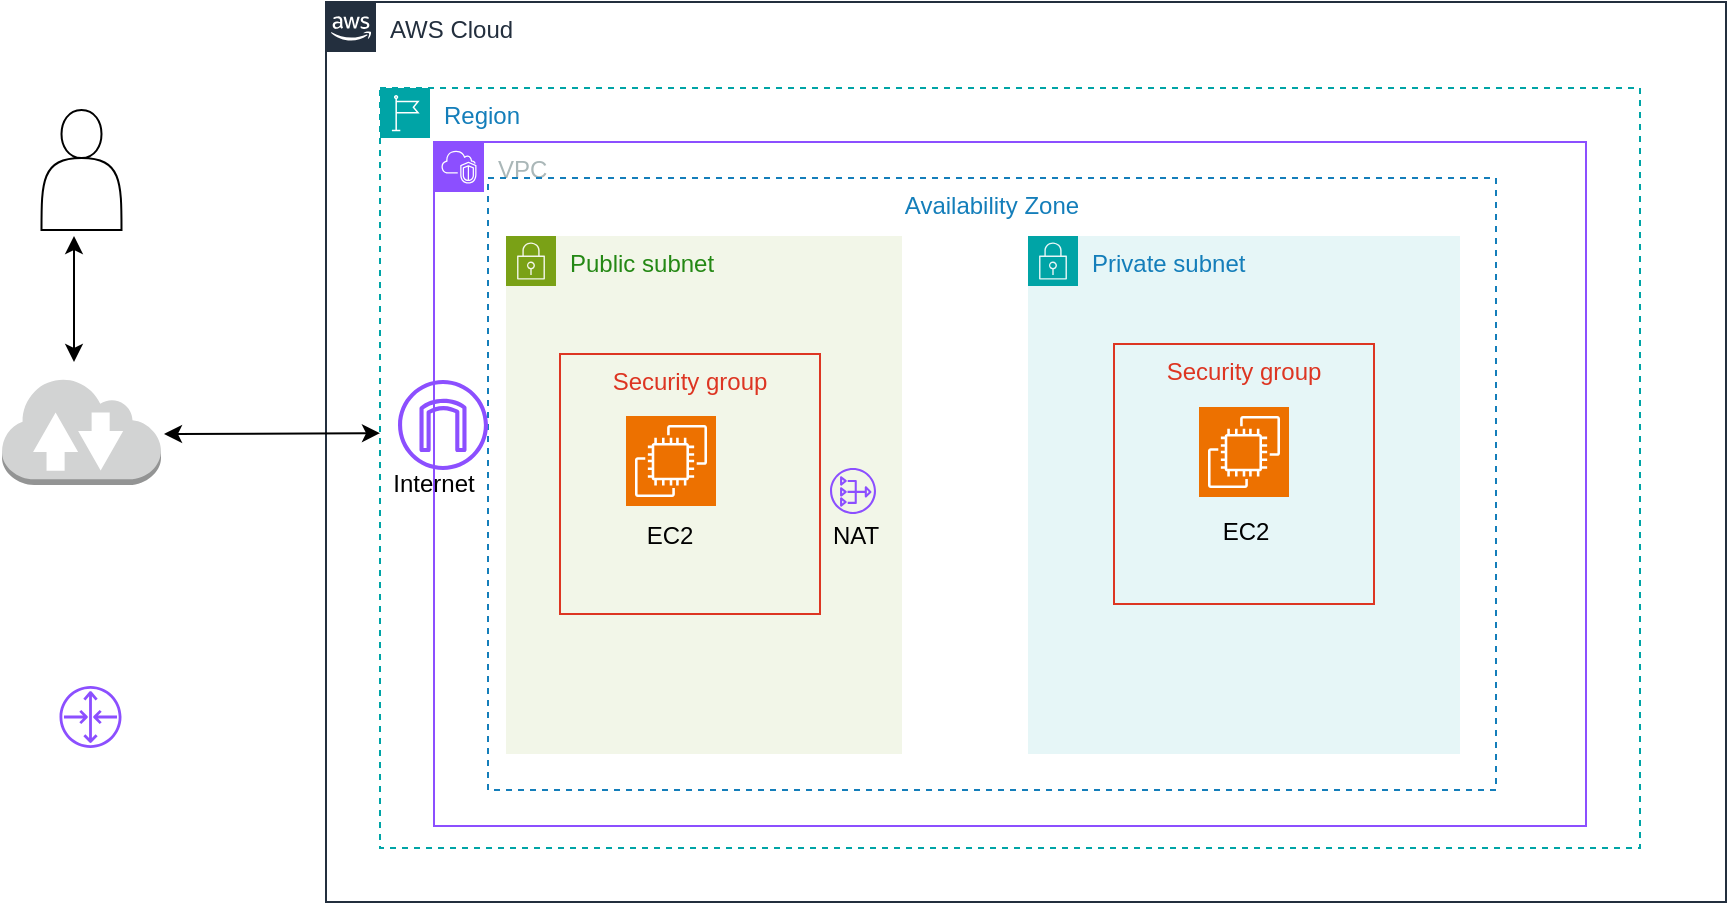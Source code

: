 <mxfile version="24.8.3">
  <diagram name="Page-1" id="3qysZRbJW6-GhuXv-Av2">
    <mxGraphModel dx="1412" dy="546" grid="1" gridSize="9" guides="1" tooltips="1" connect="1" arrows="1" fold="1" page="0" pageScale="1" pageWidth="1200" pageHeight="1600" math="0" shadow="0">
      <root>
        <mxCell id="0" />
        <mxCell id="1" parent="0" />
        <mxCell id="4mNUsn576CoQ3j7A1VVO-1" value="AWS Cloud" style="points=[[0,0],[0.25,0],[0.5,0],[0.75,0],[1,0],[1,0.25],[1,0.5],[1,0.75],[1,1],[0.75,1],[0.5,1],[0.25,1],[0,1],[0,0.75],[0,0.5],[0,0.25]];outlineConnect=0;gradientColor=none;html=1;whiteSpace=wrap;fontSize=12;fontStyle=0;container=1;pointerEvents=0;collapsible=0;recursiveResize=0;shape=mxgraph.aws4.group;grIcon=mxgraph.aws4.group_aws_cloud_alt;strokeColor=#232F3E;fillColor=none;verticalAlign=top;align=left;spacingLeft=30;fontColor=#232F3E;dashed=0;" vertex="1" parent="1">
          <mxGeometry x="126" y="36" width="700" height="450" as="geometry" />
        </mxCell>
        <mxCell id="4mNUsn576CoQ3j7A1VVO-2" value="Region" style="points=[[0,0],[0.25,0],[0.5,0],[0.75,0],[1,0],[1,0.25],[1,0.5],[1,0.75],[1,1],[0.75,1],[0.5,1],[0.25,1],[0,1],[0,0.75],[0,0.5],[0,0.25]];outlineConnect=0;gradientColor=none;html=1;whiteSpace=wrap;fontSize=12;fontStyle=0;container=1;pointerEvents=0;collapsible=0;recursiveResize=0;shape=mxgraph.aws4.group;grIcon=mxgraph.aws4.group_region;strokeColor=#00A4A6;fillColor=none;verticalAlign=top;align=left;spacingLeft=30;fontColor=#147EBA;dashed=1;" vertex="1" parent="4mNUsn576CoQ3j7A1VVO-1">
          <mxGeometry x="27" y="43" width="630" height="380" as="geometry" />
        </mxCell>
        <mxCell id="4mNUsn576CoQ3j7A1VVO-3" value="VPC" style="points=[[0,0],[0.25,0],[0.5,0],[0.75,0],[1,0],[1,0.25],[1,0.5],[1,0.75],[1,1],[0.75,1],[0.5,1],[0.25,1],[0,1],[0,0.75],[0,0.5],[0,0.25]];outlineConnect=0;gradientColor=none;html=1;whiteSpace=wrap;fontSize=12;fontStyle=0;container=1;pointerEvents=0;collapsible=0;recursiveResize=0;shape=mxgraph.aws4.group;grIcon=mxgraph.aws4.group_vpc2;strokeColor=#8C4FFF;fillColor=none;verticalAlign=top;align=left;spacingLeft=30;fontColor=#AAB7B8;dashed=0;" vertex="1" parent="4mNUsn576CoQ3j7A1VVO-2">
          <mxGeometry x="27" y="27" width="576" height="342" as="geometry" />
        </mxCell>
        <mxCell id="4mNUsn576CoQ3j7A1VVO-4" value="Availability Zone" style="fillColor=none;strokeColor=#147EBA;dashed=1;verticalAlign=top;fontStyle=0;fontColor=#147EBA;whiteSpace=wrap;html=1;" vertex="1" parent="4mNUsn576CoQ3j7A1VVO-3">
          <mxGeometry x="27" y="18" width="504" height="306" as="geometry" />
        </mxCell>
        <mxCell id="4mNUsn576CoQ3j7A1VVO-9" value="Private subnet" style="points=[[0,0],[0.25,0],[0.5,0],[0.75,0],[1,0],[1,0.25],[1,0.5],[1,0.75],[1,1],[0.75,1],[0.5,1],[0.25,1],[0,1],[0,0.75],[0,0.5],[0,0.25]];outlineConnect=0;gradientColor=none;html=1;whiteSpace=wrap;fontSize=12;fontStyle=0;container=1;pointerEvents=0;collapsible=0;recursiveResize=0;shape=mxgraph.aws4.group;grIcon=mxgraph.aws4.group_security_group;grStroke=0;strokeColor=#00A4A6;fillColor=#E6F6F7;verticalAlign=top;align=left;spacingLeft=30;fontColor=#147EBA;dashed=0;" vertex="1" parent="4mNUsn576CoQ3j7A1VVO-3">
          <mxGeometry x="297" y="47" width="216" height="259" as="geometry" />
        </mxCell>
        <mxCell id="4mNUsn576CoQ3j7A1VVO-21" value="" style="sketch=0;points=[[0,0,0],[0.25,0,0],[0.5,0,0],[0.75,0,0],[1,0,0],[0,1,0],[0.25,1,0],[0.5,1,0],[0.75,1,0],[1,1,0],[0,0.25,0],[0,0.5,0],[0,0.75,0],[1,0.25,0],[1,0.5,0],[1,0.75,0]];outlineConnect=0;fontColor=#232F3E;fillColor=#ED7100;strokeColor=#ffffff;dashed=0;verticalLabelPosition=bottom;verticalAlign=top;align=center;html=1;fontSize=12;fontStyle=0;aspect=fixed;shape=mxgraph.aws4.resourceIcon;resIcon=mxgraph.aws4.ec2;" vertex="1" parent="4mNUsn576CoQ3j7A1VVO-9">
          <mxGeometry x="85.5" y="85.5" width="45" height="45" as="geometry" />
        </mxCell>
        <mxCell id="4mNUsn576CoQ3j7A1VVO-24" value="EC2" style="text;html=1;align=center;verticalAlign=middle;whiteSpace=wrap;rounded=0;" vertex="1" parent="4mNUsn576CoQ3j7A1VVO-9">
          <mxGeometry x="79" y="133" width="60" height="30" as="geometry" />
        </mxCell>
        <mxCell id="4mNUsn576CoQ3j7A1VVO-26" value="Security group" style="fillColor=none;strokeColor=#DD3522;verticalAlign=top;fontStyle=0;fontColor=#DD3522;whiteSpace=wrap;html=1;" vertex="1" parent="4mNUsn576CoQ3j7A1VVO-9">
          <mxGeometry x="43" y="54" width="130" height="130" as="geometry" />
        </mxCell>
        <mxCell id="4mNUsn576CoQ3j7A1VVO-13" value="Public subnet" style="points=[[0,0],[0.25,0],[0.5,0],[0.75,0],[1,0],[1,0.25],[1,0.5],[1,0.75],[1,1],[0.75,1],[0.5,1],[0.25,1],[0,1],[0,0.75],[0,0.5],[0,0.25]];outlineConnect=0;gradientColor=none;html=1;whiteSpace=wrap;fontSize=12;fontStyle=0;container=1;pointerEvents=0;collapsible=0;recursiveResize=0;shape=mxgraph.aws4.group;grIcon=mxgraph.aws4.group_security_group;grStroke=0;strokeColor=#7AA116;fillColor=#F2F6E8;verticalAlign=top;align=left;spacingLeft=30;fontColor=#248814;dashed=0;" vertex="1" parent="4mNUsn576CoQ3j7A1VVO-3">
          <mxGeometry x="36" y="47" width="198" height="259" as="geometry" />
        </mxCell>
        <mxCell id="4mNUsn576CoQ3j7A1VVO-14" value="" style="sketch=0;points=[[0,0,0],[0.25,0,0],[0.5,0,0],[0.75,0,0],[1,0,0],[0,1,0],[0.25,1,0],[0.5,1,0],[0.75,1,0],[1,1,0],[0,0.25,0],[0,0.5,0],[0,0.75,0],[1,0.25,0],[1,0.5,0],[1,0.75,0]];outlineConnect=0;fontColor=#232F3E;fillColor=#ED7100;strokeColor=#ffffff;dashed=0;verticalLabelPosition=bottom;verticalAlign=top;align=center;html=1;fontSize=12;fontStyle=0;aspect=fixed;shape=mxgraph.aws4.resourceIcon;resIcon=mxgraph.aws4.ec2;" vertex="1" parent="4mNUsn576CoQ3j7A1VVO-13">
          <mxGeometry x="60" y="90" width="45" height="45" as="geometry" />
        </mxCell>
        <mxCell id="4mNUsn576CoQ3j7A1VVO-22" value="EC2" style="text;html=1;align=center;verticalAlign=middle;whiteSpace=wrap;rounded=0;" vertex="1" parent="4mNUsn576CoQ3j7A1VVO-13">
          <mxGeometry x="52" y="135" width="60" height="30" as="geometry" />
        </mxCell>
        <mxCell id="4mNUsn576CoQ3j7A1VVO-25" value="Security group" style="fillColor=none;strokeColor=#DD3522;verticalAlign=top;fontStyle=0;fontColor=#DD3522;whiteSpace=wrap;html=1;" vertex="1" parent="4mNUsn576CoQ3j7A1VVO-13">
          <mxGeometry x="27" y="59" width="130" height="130" as="geometry" />
        </mxCell>
        <mxCell id="4mNUsn576CoQ3j7A1VVO-27" value="" style="sketch=0;outlineConnect=0;fontColor=#232F3E;gradientColor=none;fillColor=#8C4FFF;strokeColor=none;dashed=0;verticalLabelPosition=bottom;verticalAlign=top;align=center;html=1;fontSize=12;fontStyle=0;aspect=fixed;pointerEvents=1;shape=mxgraph.aws4.internet_gateway;" vertex="1" parent="4mNUsn576CoQ3j7A1VVO-3">
          <mxGeometry x="-18" y="119" width="45" height="45" as="geometry" />
        </mxCell>
        <mxCell id="4mNUsn576CoQ3j7A1VVO-28" value="Internet" style="text;html=1;align=center;verticalAlign=middle;whiteSpace=wrap;rounded=0;" vertex="1" parent="4mNUsn576CoQ3j7A1VVO-3">
          <mxGeometry x="-30" y="156" width="60" height="30" as="geometry" />
        </mxCell>
        <mxCell id="4mNUsn576CoQ3j7A1VVO-30" value="" style="sketch=0;outlineConnect=0;fontColor=#232F3E;gradientColor=none;fillColor=#8C4FFF;strokeColor=none;dashed=0;verticalLabelPosition=bottom;verticalAlign=top;align=center;html=1;fontSize=12;fontStyle=0;aspect=fixed;pointerEvents=1;shape=mxgraph.aws4.nat_gateway;" vertex="1" parent="4mNUsn576CoQ3j7A1VVO-3">
          <mxGeometry x="198" y="163" width="23" height="23" as="geometry" />
        </mxCell>
        <mxCell id="4mNUsn576CoQ3j7A1VVO-31" value="NAT" style="text;html=1;align=center;verticalAlign=middle;whiteSpace=wrap;rounded=0;" vertex="1" parent="4mNUsn576CoQ3j7A1VVO-3">
          <mxGeometry x="181" y="182" width="60" height="30" as="geometry" />
        </mxCell>
        <mxCell id="4mNUsn576CoQ3j7A1VVO-32" value="" style="sketch=0;outlineConnect=0;fontColor=#232F3E;gradientColor=none;fillColor=#8C4FFF;strokeColor=none;dashed=0;verticalLabelPosition=bottom;verticalAlign=top;align=center;html=1;fontSize=12;fontStyle=0;aspect=fixed;pointerEvents=1;shape=mxgraph.aws4.router;" vertex="1" parent="1">
          <mxGeometry x="-7.25" y="378" width="31" height="31" as="geometry" />
        </mxCell>
        <mxCell id="4mNUsn576CoQ3j7A1VVO-37" value="" style="outlineConnect=0;dashed=0;verticalLabelPosition=bottom;verticalAlign=top;align=center;html=1;shape=mxgraph.aws3.internet_2;fillColor=#D2D3D3;gradientColor=none;" vertex="1" parent="1">
          <mxGeometry x="-36" y="223.5" width="79.5" height="54" as="geometry" />
        </mxCell>
        <mxCell id="4mNUsn576CoQ3j7A1VVO-38" value="" style="shape=actor;whiteSpace=wrap;html=1;" vertex="1" parent="1">
          <mxGeometry x="-16.25" y="90" width="40" height="60" as="geometry" />
        </mxCell>
        <mxCell id="4mNUsn576CoQ3j7A1VVO-40" value="" style="endArrow=classic;startArrow=classic;html=1;rounded=0;" edge="1" parent="1">
          <mxGeometry width="50" height="50" relative="1" as="geometry">
            <mxPoint y="216" as="sourcePoint" />
            <mxPoint y="153" as="targetPoint" />
          </mxGeometry>
        </mxCell>
        <mxCell id="4mNUsn576CoQ3j7A1VVO-41" value="" style="endArrow=classic;startArrow=classic;html=1;rounded=0;" edge="1" parent="1">
          <mxGeometry width="50" height="50" relative="1" as="geometry">
            <mxPoint x="45" y="252" as="sourcePoint" />
            <mxPoint x="153.0" y="251.586" as="targetPoint" />
          </mxGeometry>
        </mxCell>
      </root>
    </mxGraphModel>
  </diagram>
</mxfile>
